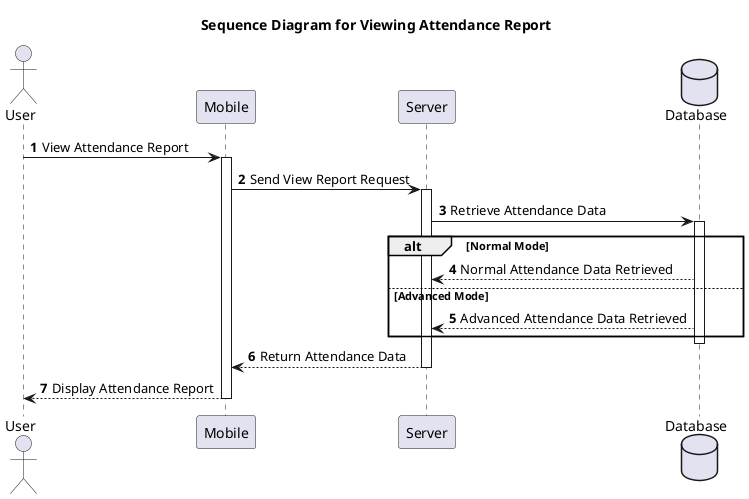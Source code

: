 @startuml
title "Sequence Diagram for Viewing Attendance Report"

autonumber

actor User as User
participant Mobile as Mobile
participant Server as Server
database Database as Database

User -> Mobile: View Attendance Report
activate Mobile
Mobile -> Server: Send View Report Request
activate Server
Server -> Database: Retrieve Attendance Data
activate Database
alt Normal Mode
    Database --> Server: Normal Attendance Data Retrieved
else Advanced Mode
    Database --> Server: Advanced Attendance Data Retrieved
end
deactivate Database
Server --> Mobile: Return Attendance Data
deactivate Server
Mobile --> User: Display Attendance Report
deactivate Mobile

@enduml
